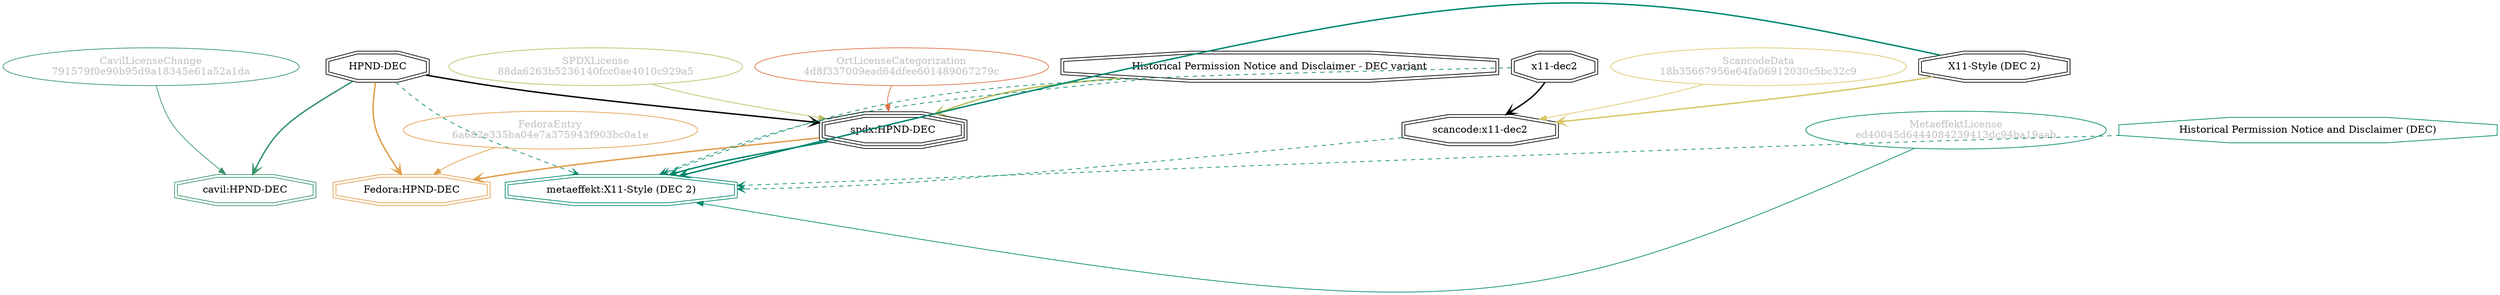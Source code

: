 strict digraph {
    node [shape=box];
    graph [splines=curved];
    2076 [label="SPDXLicense\n88da6263b5236140fcc0ae4010c929a5"
         ,fontcolor=gray
         ,color="#b8bf62"
         ,fillcolor="beige;1"
         ,shape=ellipse];
    2077 [label="spdx:HPND-DEC"
         ,shape=tripleoctagon];
    2078 [label="HPND-DEC"
         ,shape=doubleoctagon];
    2079 [label="Historical Permission Notice and Disclaimer - DEC variant"
         ,shape=doubleoctagon];
    6743 [label="FedoraEntry\n6a682e335ba04e7a375943f903bc0a1e"
         ,fontcolor=gray
         ,color="#e09d4b"
         ,fillcolor="beige;1"
         ,shape=ellipse];
    6744 [label="Fedora:HPND-DEC"
         ,color="#e09d4b"
         ,shape=doubleoctagon];
    25447 [label="ScancodeData\n18b35667956e64fa06912030c5bc32c9"
          ,fontcolor=gray
          ,color="#dac767"
          ,fillcolor="beige;1"
          ,shape=ellipse];
    25448 [label="scancode:x11-dec2"
          ,shape=doubleoctagon];
    25449 [label="x11-dec2"
          ,shape=doubleoctagon];
    25450 [label="X11-Style (DEC 2)"
          ,shape=doubleoctagon];
    28737 [label="OrtLicenseCategorization\n4d8f337009ead64dfee601489067279c"
          ,fontcolor=gray
          ,color="#e06f45"
          ,fillcolor="beige;1"
          ,shape=ellipse];
    36950 [label="CavilLicenseChange\n791579f0e90b95d9a18345e61a52a1da"
          ,fontcolor=gray
          ,color="#379469"
          ,fillcolor="beige;1"
          ,shape=ellipse];
    36951 [label="cavil:HPND-DEC"
          ,color="#379469"
          ,shape=doubleoctagon];
    49741 [label="MetaeffektLicense\ned40045d6444084239413dc94ba19aab"
          ,fontcolor=gray
          ,color="#00876c"
          ,fillcolor="beige;1"
          ,shape=ellipse];
    49742 [label="metaeffekt:X11-Style (DEC 2)"
          ,color="#00876c"
          ,shape=doubleoctagon];
    49743 [label="Historical Permission Notice and Disclaimer (DEC)"
          ,color="#00876c"
          ,shape=octagon];
    2076 -> 2077 [weight=0.5
                 ,color="#b8bf62"];
    2077 -> 6744 [style=bold
                 ,arrowhead=vee
                 ,weight=0.7
                 ,color="#e09d4b"];
    2077 -> 49742 [style=bold
                  ,arrowhead=vee
                  ,weight=0.7
                  ,color="#00876c"];
    2078 -> 2077 [style=bold
                 ,arrowhead=vee
                 ,weight=0.7];
    2078 -> 6744 [style=bold
                 ,arrowhead=vee
                 ,weight=0.7
                 ,color="#e09d4b"];
    2078 -> 36951 [style=bold
                  ,arrowhead=vee
                  ,weight=0.7
                  ,color="#379469"];
    2078 -> 36951 [style=bold
                  ,arrowhead=vee
                  ,weight=0.7
                  ,color="#379469"];
    2078 -> 49742 [style=dashed
                  ,arrowhead=vee
                  ,weight=0.5
                  ,color="#00876c"];
    2079 -> 2077 [style=bold
                 ,arrowhead=vee
                 ,weight=0.7
                 ,color="#b8bf62"];
    2079 -> 49742 [style=dashed
                  ,arrowhead=vee
                  ,weight=0.5
                  ,color="#00876c"];
    6743 -> 6744 [weight=0.5
                 ,color="#e09d4b"];
    25447 -> 25448 [weight=0.5
                   ,color="#dac767"];
    25448 -> 49742 [style=dashed
                   ,arrowhead=vee
                   ,weight=0.5
                   ,color="#00876c"];
    25449 -> 25448 [style=bold
                   ,arrowhead=vee
                   ,weight=0.7];
    25449 -> 49742 [style=dashed
                   ,arrowhead=vee
                   ,weight=0.5
                   ,color="#00876c"];
    25450 -> 25448 [style=bold
                   ,arrowhead=vee
                   ,weight=0.7
                   ,color="#dac767"];
    25450 -> 49742 [style=bold
                   ,arrowhead=vee
                   ,weight=0.7
                   ,color="#00876c"];
    25450 -> 49742 [style=bold
                   ,arrowhead=vee
                   ,weight=0.7
                   ,color="#00876c"];
    28737 -> 2077 [weight=0.5
                  ,color="#e06f45"];
    36950 -> 36951 [weight=0.5
                   ,color="#379469"];
    49741 -> 49742 [weight=0.5
                   ,color="#00876c"];
    49743 -> 49742 [style=dashed
                   ,arrowhead=vee
                   ,weight=0.5
                   ,color="#00876c"];
}
